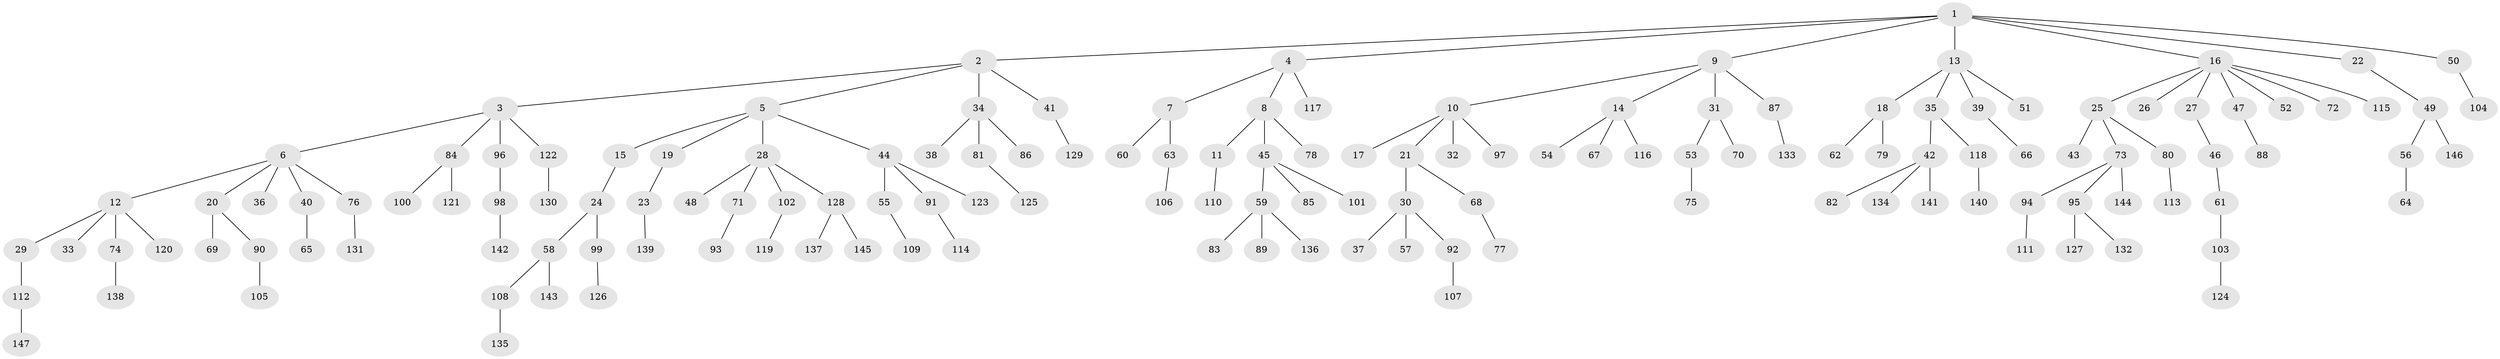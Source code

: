 // Generated by graph-tools (version 1.1) at 2025/52/03/09/25 04:52:44]
// undirected, 147 vertices, 146 edges
graph export_dot {
graph [start="1"]
  node [color=gray90,style=filled];
  1;
  2;
  3;
  4;
  5;
  6;
  7;
  8;
  9;
  10;
  11;
  12;
  13;
  14;
  15;
  16;
  17;
  18;
  19;
  20;
  21;
  22;
  23;
  24;
  25;
  26;
  27;
  28;
  29;
  30;
  31;
  32;
  33;
  34;
  35;
  36;
  37;
  38;
  39;
  40;
  41;
  42;
  43;
  44;
  45;
  46;
  47;
  48;
  49;
  50;
  51;
  52;
  53;
  54;
  55;
  56;
  57;
  58;
  59;
  60;
  61;
  62;
  63;
  64;
  65;
  66;
  67;
  68;
  69;
  70;
  71;
  72;
  73;
  74;
  75;
  76;
  77;
  78;
  79;
  80;
  81;
  82;
  83;
  84;
  85;
  86;
  87;
  88;
  89;
  90;
  91;
  92;
  93;
  94;
  95;
  96;
  97;
  98;
  99;
  100;
  101;
  102;
  103;
  104;
  105;
  106;
  107;
  108;
  109;
  110;
  111;
  112;
  113;
  114;
  115;
  116;
  117;
  118;
  119;
  120;
  121;
  122;
  123;
  124;
  125;
  126;
  127;
  128;
  129;
  130;
  131;
  132;
  133;
  134;
  135;
  136;
  137;
  138;
  139;
  140;
  141;
  142;
  143;
  144;
  145;
  146;
  147;
  1 -- 2;
  1 -- 4;
  1 -- 9;
  1 -- 13;
  1 -- 16;
  1 -- 22;
  1 -- 50;
  2 -- 3;
  2 -- 5;
  2 -- 34;
  2 -- 41;
  3 -- 6;
  3 -- 84;
  3 -- 96;
  3 -- 122;
  4 -- 7;
  4 -- 8;
  4 -- 117;
  5 -- 15;
  5 -- 19;
  5 -- 28;
  5 -- 44;
  6 -- 12;
  6 -- 20;
  6 -- 36;
  6 -- 40;
  6 -- 76;
  7 -- 60;
  7 -- 63;
  8 -- 11;
  8 -- 45;
  8 -- 78;
  9 -- 10;
  9 -- 14;
  9 -- 31;
  9 -- 87;
  10 -- 17;
  10 -- 21;
  10 -- 32;
  10 -- 97;
  11 -- 110;
  12 -- 29;
  12 -- 33;
  12 -- 74;
  12 -- 120;
  13 -- 18;
  13 -- 35;
  13 -- 39;
  13 -- 51;
  14 -- 54;
  14 -- 67;
  14 -- 116;
  15 -- 24;
  16 -- 25;
  16 -- 26;
  16 -- 27;
  16 -- 47;
  16 -- 52;
  16 -- 72;
  16 -- 115;
  18 -- 62;
  18 -- 79;
  19 -- 23;
  20 -- 69;
  20 -- 90;
  21 -- 30;
  21 -- 68;
  22 -- 49;
  23 -- 139;
  24 -- 58;
  24 -- 99;
  25 -- 43;
  25 -- 73;
  25 -- 80;
  27 -- 46;
  28 -- 48;
  28 -- 71;
  28 -- 102;
  28 -- 128;
  29 -- 112;
  30 -- 37;
  30 -- 57;
  30 -- 92;
  31 -- 53;
  31 -- 70;
  34 -- 38;
  34 -- 81;
  34 -- 86;
  35 -- 42;
  35 -- 118;
  39 -- 66;
  40 -- 65;
  41 -- 129;
  42 -- 82;
  42 -- 134;
  42 -- 141;
  44 -- 55;
  44 -- 91;
  44 -- 123;
  45 -- 59;
  45 -- 85;
  45 -- 101;
  46 -- 61;
  47 -- 88;
  49 -- 56;
  49 -- 146;
  50 -- 104;
  53 -- 75;
  55 -- 109;
  56 -- 64;
  58 -- 108;
  58 -- 143;
  59 -- 83;
  59 -- 89;
  59 -- 136;
  61 -- 103;
  63 -- 106;
  68 -- 77;
  71 -- 93;
  73 -- 94;
  73 -- 95;
  73 -- 144;
  74 -- 138;
  76 -- 131;
  80 -- 113;
  81 -- 125;
  84 -- 100;
  84 -- 121;
  87 -- 133;
  90 -- 105;
  91 -- 114;
  92 -- 107;
  94 -- 111;
  95 -- 127;
  95 -- 132;
  96 -- 98;
  98 -- 142;
  99 -- 126;
  102 -- 119;
  103 -- 124;
  108 -- 135;
  112 -- 147;
  118 -- 140;
  122 -- 130;
  128 -- 137;
  128 -- 145;
}
